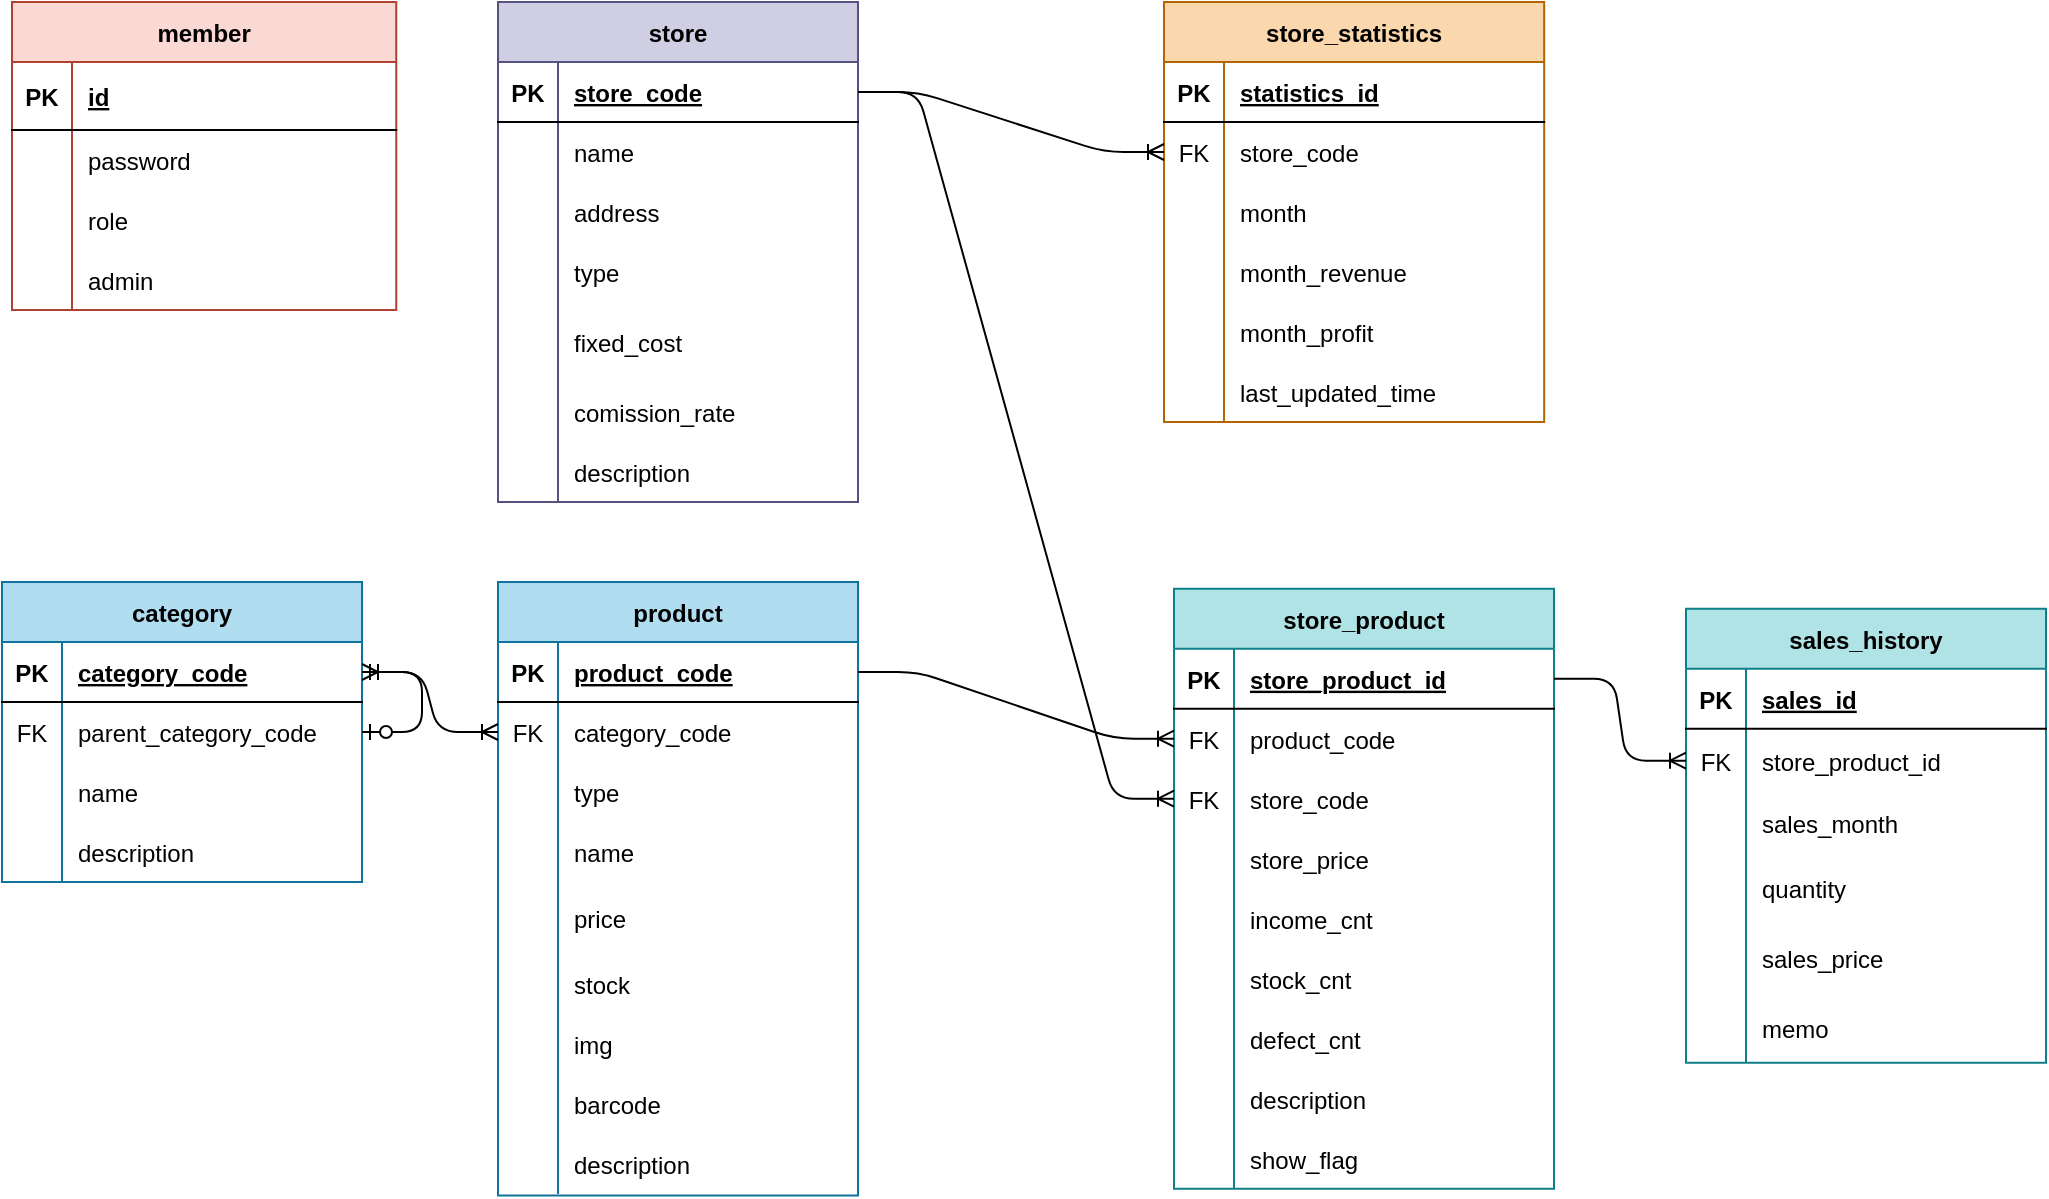 <mxfile>
    <diagram id="4Dqui2Ri7ZLVs7HuJa06" name="Page-1">
        <mxGraphModel dx="438" dy="916" grid="0" gridSize="10" guides="1" tooltips="1" connect="1" arrows="1" fold="1" page="1" pageScale="1" pageWidth="850" pageHeight="1100" background="#FFFFFF" math="0" shadow="0">
            <root>
                <mxCell id="0"/>
                <mxCell id="1" parent="0"/>
                <mxCell id="2" value="product" style="shape=table;startSize=30;container=1;collapsible=1;childLayout=tableLayout;fixedRows=1;rowLines=0;fontStyle=1;align=center;resizeLast=1;fillColor=#b1ddf0;labelBackgroundColor=none;strokeColor=#10739e;fontColor=#000000;" parent="1" vertex="1">
                    <mxGeometry x="1419" y="381" width="180" height="306.696" as="geometry"/>
                </mxCell>
                <mxCell id="3" value="" style="shape=tableRow;horizontal=0;startSize=0;swimlaneHead=0;swimlaneBody=0;collapsible=0;dropTarget=0;points=[[0,0.5],[1,0.5]];portConstraint=eastwest;top=0;left=0;right=0;bottom=1;fillColor=none;labelBackgroundColor=none;fontColor=#000000;strokeColor=#000000;" parent="2" vertex="1">
                    <mxGeometry y="30" width="180" height="30" as="geometry"/>
                </mxCell>
                <mxCell id="4" value="PK" style="shape=partialRectangle;connectable=0;top=0;left=0;bottom=0;right=0;fontStyle=1;overflow=hidden;fillColor=none;labelBackgroundColor=none;fontColor=#000000;strokeColor=#000000;" parent="3" vertex="1">
                    <mxGeometry width="30" height="30" as="geometry">
                        <mxRectangle width="30" height="30" as="alternateBounds"/>
                    </mxGeometry>
                </mxCell>
                <mxCell id="5" value="product_code" style="shape=partialRectangle;connectable=0;top=0;left=0;bottom=0;right=0;align=left;spacingLeft=6;fontStyle=5;overflow=hidden;fillColor=none;labelBackgroundColor=none;fontColor=#000000;strokeColor=#000000;" parent="3" vertex="1">
                    <mxGeometry x="30" width="150" height="30" as="geometry">
                        <mxRectangle width="150" height="30" as="alternateBounds"/>
                    </mxGeometry>
                </mxCell>
                <mxCell id="35" value="" style="shape=tableRow;horizontal=0;startSize=0;swimlaneHead=0;swimlaneBody=0;collapsible=0;dropTarget=0;points=[[0,0.5],[1,0.5]];portConstraint=eastwest;top=0;left=0;right=0;bottom=0;fillColor=none;labelBackgroundColor=none;fontColor=#000000;strokeColor=#000000;" parent="2" vertex="1">
                    <mxGeometry y="60" width="180" height="30" as="geometry"/>
                </mxCell>
                <mxCell id="36" value="FK" style="shape=partialRectangle;connectable=0;top=0;left=0;bottom=0;right=0;editable=1;overflow=hidden;fillColor=none;labelBackgroundColor=none;fontColor=#000000;strokeColor=#000000;" parent="35" vertex="1">
                    <mxGeometry width="30" height="30" as="geometry">
                        <mxRectangle width="30" height="30" as="alternateBounds"/>
                    </mxGeometry>
                </mxCell>
                <mxCell id="37" value="category_code " style="shape=partialRectangle;connectable=0;top=0;left=0;bottom=0;right=0;align=left;spacingLeft=6;overflow=hidden;fillColor=none;labelBackgroundColor=none;fontColor=#000000;strokeColor=#000000;" parent="35" vertex="1">
                    <mxGeometry x="30" width="150" height="30" as="geometry">
                        <mxRectangle width="150" height="30" as="alternateBounds"/>
                    </mxGeometry>
                </mxCell>
                <mxCell id="411" value="" style="shape=tableRow;horizontal=0;startSize=0;swimlaneHead=0;swimlaneBody=0;collapsible=0;dropTarget=0;points=[[0,0.5],[1,0.5]];portConstraint=eastwest;top=0;left=0;right=0;bottom=0;fillColor=none;labelBackgroundColor=none;fontColor=#000000;strokeColor=#000000;" parent="2" vertex="1">
                    <mxGeometry y="90" width="180" height="30" as="geometry"/>
                </mxCell>
                <mxCell id="412" value="" style="shape=partialRectangle;connectable=0;top=0;left=0;bottom=0;right=0;editable=1;overflow=hidden;fillColor=none;labelBackgroundColor=none;fontColor=#000000;strokeColor=#000000;" parent="411" vertex="1">
                    <mxGeometry width="30" height="30" as="geometry">
                        <mxRectangle width="30" height="30" as="alternateBounds"/>
                    </mxGeometry>
                </mxCell>
                <mxCell id="413" value="type" style="shape=partialRectangle;connectable=0;top=0;left=0;bottom=0;right=0;align=left;spacingLeft=6;overflow=hidden;fillColor=none;labelBackgroundColor=none;fontColor=#000000;strokeColor=#000000;" parent="411" vertex="1">
                    <mxGeometry x="30" width="150" height="30" as="geometry">
                        <mxRectangle width="150" height="30" as="alternateBounds"/>
                    </mxGeometry>
                </mxCell>
                <mxCell id="6" value="" style="shape=tableRow;horizontal=0;startSize=0;swimlaneHead=0;swimlaneBody=0;collapsible=0;dropTarget=0;points=[[0,0.5],[1,0.5]];portConstraint=eastwest;top=0;left=0;right=0;bottom=0;fillColor=none;labelBackgroundColor=none;fontColor=#000000;strokeColor=#000000;" parent="2" vertex="1">
                    <mxGeometry y="120" width="180" height="30" as="geometry"/>
                </mxCell>
                <mxCell id="7" value="" style="shape=partialRectangle;connectable=0;top=0;left=0;bottom=0;right=0;editable=1;overflow=hidden;fillColor=none;labelBackgroundColor=none;fontColor=#000000;strokeColor=#000000;" parent="6" vertex="1">
                    <mxGeometry width="30" height="30" as="geometry">
                        <mxRectangle width="30" height="30" as="alternateBounds"/>
                    </mxGeometry>
                </mxCell>
                <mxCell id="8" value="name" style="shape=partialRectangle;connectable=0;top=0;left=0;bottom=0;right=0;align=left;spacingLeft=6;overflow=hidden;fillColor=none;labelBackgroundColor=none;fontColor=#000000;strokeColor=#000000;" parent="6" vertex="1">
                    <mxGeometry x="30" width="150" height="30" as="geometry">
                        <mxRectangle width="150" height="30" as="alternateBounds"/>
                    </mxGeometry>
                </mxCell>
                <mxCell id="375" value="" style="shape=tableRow;horizontal=0;startSize=0;swimlaneHead=0;swimlaneBody=0;collapsible=0;dropTarget=0;points=[[0,0.5],[1,0.5]];portConstraint=eastwest;top=0;left=0;right=0;bottom=0;fillColor=none;labelBackgroundColor=none;fontColor=#000000;strokeColor=#000000;" parent="2" vertex="1">
                    <mxGeometry y="150" width="180" height="36" as="geometry"/>
                </mxCell>
                <mxCell id="376" value="" style="shape=partialRectangle;connectable=0;top=0;left=0;bottom=0;right=0;editable=1;overflow=hidden;fillColor=none;labelBackgroundColor=none;fontColor=#000000;strokeColor=#000000;" parent="375" vertex="1">
                    <mxGeometry width="30" height="36" as="geometry">
                        <mxRectangle width="30" height="36" as="alternateBounds"/>
                    </mxGeometry>
                </mxCell>
                <mxCell id="377" value="price" style="shape=partialRectangle;connectable=0;top=0;left=0;bottom=0;right=0;align=left;spacingLeft=6;overflow=hidden;fillColor=none;labelBackgroundColor=none;fontColor=#000000;strokeColor=#000000;" parent="375" vertex="1">
                    <mxGeometry x="30" width="150" height="36" as="geometry">
                        <mxRectangle width="150" height="36" as="alternateBounds"/>
                    </mxGeometry>
                </mxCell>
                <mxCell id="12" value="" style="shape=tableRow;horizontal=0;startSize=0;swimlaneHead=0;swimlaneBody=0;collapsible=0;dropTarget=0;points=[[0,0.5],[1,0.5]];portConstraint=eastwest;top=0;left=0;right=0;bottom=0;fillColor=none;labelBackgroundColor=none;fontColor=#000000;strokeColor=#000000;" parent="2" vertex="1">
                    <mxGeometry y="186" width="180" height="30" as="geometry"/>
                </mxCell>
                <mxCell id="13" value="" style="shape=partialRectangle;connectable=0;top=0;left=0;bottom=0;right=0;editable=1;overflow=hidden;fillColor=none;labelBackgroundColor=none;fontColor=#000000;strokeColor=#000000;" parent="12" vertex="1">
                    <mxGeometry width="30" height="30" as="geometry">
                        <mxRectangle width="30" height="30" as="alternateBounds"/>
                    </mxGeometry>
                </mxCell>
                <mxCell id="14" value="stock" style="shape=partialRectangle;connectable=0;top=0;left=0;bottom=0;right=0;align=left;spacingLeft=6;overflow=hidden;fillColor=none;labelBackgroundColor=none;fontColor=#000000;strokeColor=#000000;" parent="12" vertex="1">
                    <mxGeometry x="30" width="150" height="30" as="geometry">
                        <mxRectangle width="150" height="30" as="alternateBounds"/>
                    </mxGeometry>
                </mxCell>
                <mxCell id="15" value="" style="shape=tableRow;horizontal=0;startSize=0;swimlaneHead=0;swimlaneBody=0;collapsible=0;dropTarget=0;points=[[0,0.5],[1,0.5]];portConstraint=eastwest;top=0;left=0;right=0;bottom=0;fillColor=none;labelBackgroundColor=none;fontColor=#000000;strokeColor=#000000;" parent="2" vertex="1">
                    <mxGeometry y="216" width="180" height="30" as="geometry"/>
                </mxCell>
                <mxCell id="16" value="" style="shape=partialRectangle;connectable=0;top=0;left=0;bottom=0;right=0;editable=1;overflow=hidden;fillColor=none;labelBackgroundColor=none;fontColor=#000000;strokeColor=#000000;" parent="15" vertex="1">
                    <mxGeometry width="30" height="30" as="geometry">
                        <mxRectangle width="30" height="30" as="alternateBounds"/>
                    </mxGeometry>
                </mxCell>
                <mxCell id="17" value="img" style="shape=partialRectangle;connectable=0;top=0;left=0;bottom=0;right=0;align=left;spacingLeft=6;overflow=hidden;fillColor=none;labelBackgroundColor=none;fontColor=#000000;strokeColor=#000000;" parent="15" vertex="1">
                    <mxGeometry x="30" width="150" height="30" as="geometry">
                        <mxRectangle width="150" height="30" as="alternateBounds"/>
                    </mxGeometry>
                </mxCell>
                <mxCell id="153" value="" style="shape=tableRow;horizontal=0;startSize=0;swimlaneHead=0;swimlaneBody=0;collapsible=0;dropTarget=0;points=[[0,0.5],[1,0.5]];portConstraint=eastwest;top=0;left=0;right=0;bottom=0;fillColor=none;labelBackgroundColor=none;fontColor=#000000;strokeColor=#000000;" parent="2" vertex="1">
                    <mxGeometry y="246" width="180" height="30" as="geometry"/>
                </mxCell>
                <mxCell id="154" value="" style="shape=partialRectangle;connectable=0;top=0;left=0;bottom=0;right=0;editable=1;overflow=hidden;fillColor=none;labelBackgroundColor=none;fontColor=#000000;strokeColor=#000000;" parent="153" vertex="1">
                    <mxGeometry width="30" height="30" as="geometry">
                        <mxRectangle width="30" height="30" as="alternateBounds"/>
                    </mxGeometry>
                </mxCell>
                <mxCell id="155" value="barcode" style="shape=partialRectangle;connectable=0;top=0;left=0;bottom=0;right=0;align=left;spacingLeft=6;overflow=hidden;fillColor=none;labelBackgroundColor=none;fontColor=#000000;strokeColor=#000000;" parent="153" vertex="1">
                    <mxGeometry x="30" width="150" height="30" as="geometry">
                        <mxRectangle width="150" height="30" as="alternateBounds"/>
                    </mxGeometry>
                </mxCell>
                <mxCell id="159" value="" style="shape=tableRow;horizontal=0;startSize=0;swimlaneHead=0;swimlaneBody=0;collapsible=0;dropTarget=0;points=[[0,0.5],[1,0.5]];portConstraint=eastwest;top=0;left=0;right=0;bottom=0;fillColor=none;labelBackgroundColor=none;fontColor=#000000;strokeColor=#000000;" parent="2" vertex="1">
                    <mxGeometry y="276" width="180" height="30" as="geometry"/>
                </mxCell>
                <mxCell id="160" value="" style="shape=partialRectangle;connectable=0;top=0;left=0;bottom=0;right=0;editable=1;overflow=hidden;fillColor=none;labelBackgroundColor=none;fontColor=#000000;strokeColor=#000000;" parent="159" vertex="1">
                    <mxGeometry width="30" height="30" as="geometry">
                        <mxRectangle width="30" height="30" as="alternateBounds"/>
                    </mxGeometry>
                </mxCell>
                <mxCell id="161" value="description" style="shape=partialRectangle;connectable=0;top=0;left=0;bottom=0;right=0;align=left;spacingLeft=6;overflow=hidden;fillColor=none;labelBackgroundColor=none;fontColor=#000000;strokeColor=#000000;" parent="159" vertex="1">
                    <mxGeometry x="30" width="150" height="30" as="geometry">
                        <mxRectangle width="150" height="30" as="alternateBounds"/>
                    </mxGeometry>
                </mxCell>
                <mxCell id="18" value="category" style="shape=table;startSize=30;container=1;collapsible=1;childLayout=tableLayout;fixedRows=1;rowLines=0;fontStyle=1;align=center;resizeLast=1;fillColor=#b1ddf0;labelBackgroundColor=none;strokeColor=#10739e;fontColor=#000000;" parent="1" vertex="1">
                    <mxGeometry x="1171" y="381" width="180" height="150" as="geometry"/>
                </mxCell>
                <mxCell id="19" value="" style="shape=tableRow;horizontal=0;startSize=0;swimlaneHead=0;swimlaneBody=0;collapsible=0;dropTarget=0;points=[[0,0.5],[1,0.5]];portConstraint=eastwest;top=0;left=0;right=0;bottom=1;fillColor=none;labelBackgroundColor=none;fontColor=#000000;strokeColor=#000000;" parent="18" vertex="1">
                    <mxGeometry y="30" width="180" height="30" as="geometry"/>
                </mxCell>
                <mxCell id="20" value="PK" style="shape=partialRectangle;connectable=0;top=0;left=0;bottom=0;right=0;fontStyle=1;overflow=hidden;fillColor=none;labelBackgroundColor=none;fontColor=#000000;strokeColor=#000000;" parent="19" vertex="1">
                    <mxGeometry width="30" height="30" as="geometry">
                        <mxRectangle width="30" height="30" as="alternateBounds"/>
                    </mxGeometry>
                </mxCell>
                <mxCell id="21" value="category_code" style="shape=partialRectangle;connectable=0;top=0;left=0;bottom=0;right=0;align=left;spacingLeft=6;fontStyle=5;overflow=hidden;fillColor=none;labelBackgroundColor=none;fontColor=#000000;strokeColor=#000000;" parent="19" vertex="1">
                    <mxGeometry x="30" width="150" height="30" as="geometry">
                        <mxRectangle width="150" height="30" as="alternateBounds"/>
                    </mxGeometry>
                </mxCell>
                <mxCell id="22" value="" style="shape=tableRow;horizontal=0;startSize=0;swimlaneHead=0;swimlaneBody=0;collapsible=0;dropTarget=0;points=[[0,0.5],[1,0.5]];portConstraint=eastwest;top=0;left=0;right=0;bottom=0;fillColor=none;labelBackgroundColor=none;fontColor=#000000;strokeColor=#000000;" parent="18" vertex="1">
                    <mxGeometry y="60" width="180" height="30" as="geometry"/>
                </mxCell>
                <mxCell id="23" value="FK" style="shape=partialRectangle;connectable=0;top=0;left=0;bottom=0;right=0;editable=1;overflow=hidden;fillColor=none;labelBackgroundColor=none;fontColor=#000000;strokeColor=#000000;" parent="22" vertex="1">
                    <mxGeometry width="30" height="30" as="geometry">
                        <mxRectangle width="30" height="30" as="alternateBounds"/>
                    </mxGeometry>
                </mxCell>
                <mxCell id="24" value="parent_category_code" style="shape=partialRectangle;connectable=0;top=0;left=0;bottom=0;right=0;align=left;spacingLeft=6;overflow=hidden;fillColor=none;labelBackgroundColor=none;fontColor=#000000;strokeColor=#000000;" parent="22" vertex="1">
                    <mxGeometry x="30" width="150" height="30" as="geometry">
                        <mxRectangle width="150" height="30" as="alternateBounds"/>
                    </mxGeometry>
                </mxCell>
                <mxCell id="25" value="" style="shape=tableRow;horizontal=0;startSize=0;swimlaneHead=0;swimlaneBody=0;collapsible=0;dropTarget=0;points=[[0,0.5],[1,0.5]];portConstraint=eastwest;top=0;left=0;right=0;bottom=0;fillColor=none;labelBackgroundColor=none;fontColor=#000000;strokeColor=#000000;" parent="18" vertex="1">
                    <mxGeometry y="90" width="180" height="30" as="geometry"/>
                </mxCell>
                <mxCell id="26" value="" style="shape=partialRectangle;connectable=0;top=0;left=0;bottom=0;right=0;editable=1;overflow=hidden;fillColor=none;labelBackgroundColor=none;fontColor=#000000;strokeColor=#000000;" parent="25" vertex="1">
                    <mxGeometry width="30" height="30" as="geometry">
                        <mxRectangle width="30" height="30" as="alternateBounds"/>
                    </mxGeometry>
                </mxCell>
                <mxCell id="27" value="name" style="shape=partialRectangle;connectable=0;top=0;left=0;bottom=0;right=0;align=left;spacingLeft=6;overflow=hidden;fillColor=none;labelBackgroundColor=none;fontColor=#000000;strokeColor=#000000;" parent="25" vertex="1">
                    <mxGeometry x="30" width="150" height="30" as="geometry">
                        <mxRectangle width="150" height="30" as="alternateBounds"/>
                    </mxGeometry>
                </mxCell>
                <mxCell id="28" value="" style="shape=tableRow;horizontal=0;startSize=0;swimlaneHead=0;swimlaneBody=0;collapsible=0;dropTarget=0;points=[[0,0.5],[1,0.5]];portConstraint=eastwest;top=0;left=0;right=0;bottom=0;fillColor=none;labelBackgroundColor=none;fontColor=#000000;strokeColor=#000000;" parent="18" vertex="1">
                    <mxGeometry y="120" width="180" height="30" as="geometry"/>
                </mxCell>
                <mxCell id="29" value="" style="shape=partialRectangle;connectable=0;top=0;left=0;bottom=0;right=0;editable=1;overflow=hidden;fillColor=none;labelBackgroundColor=none;fontColor=#000000;strokeColor=#000000;" parent="28" vertex="1">
                    <mxGeometry width="30" height="30" as="geometry">
                        <mxRectangle width="30" height="30" as="alternateBounds"/>
                    </mxGeometry>
                </mxCell>
                <mxCell id="30" value="description" style="shape=partialRectangle;connectable=0;top=0;left=0;bottom=0;right=0;align=left;spacingLeft=6;overflow=hidden;fillColor=none;labelBackgroundColor=none;fontColor=#000000;strokeColor=#000000;" parent="28" vertex="1">
                    <mxGeometry x="30" width="150" height="30" as="geometry">
                        <mxRectangle width="150" height="30" as="alternateBounds"/>
                    </mxGeometry>
                </mxCell>
                <mxCell id="409" value="" style="edgeStyle=entityRelationEdgeStyle;fontSize=12;html=1;endArrow=ERoneToMany;startArrow=ERzeroToOne;strokeColor=#000000;" parent="18" source="22" target="19" edge="1">
                    <mxGeometry width="100" height="100" relative="1" as="geometry">
                        <mxPoint x="-143" y="133" as="sourcePoint"/>
                        <mxPoint x="-43" y="33" as="targetPoint"/>
                    </mxGeometry>
                </mxCell>
                <mxCell id="41" value="store" style="shape=table;startSize=30;container=1;collapsible=1;childLayout=tableLayout;fixedRows=1;rowLines=0;fontStyle=1;align=center;resizeLast=1;fillColor=#d0cee2;labelBackgroundColor=none;strokeColor=#56517e;fontColor=#000000;" parent="1" vertex="1">
                    <mxGeometry x="1419" y="91" width="180" height="250" as="geometry"/>
                </mxCell>
                <mxCell id="42" value="" style="shape=tableRow;horizontal=0;startSize=0;swimlaneHead=0;swimlaneBody=0;collapsible=0;dropTarget=0;points=[[0,0.5],[1,0.5]];portConstraint=eastwest;top=0;left=0;right=0;bottom=1;fillColor=none;labelBackgroundColor=none;fontColor=#000000;strokeColor=#000000;" parent="41" vertex="1">
                    <mxGeometry y="30" width="180" height="30" as="geometry"/>
                </mxCell>
                <mxCell id="43" value="PK" style="shape=partialRectangle;connectable=0;top=0;left=0;bottom=0;right=0;fontStyle=1;overflow=hidden;fillColor=none;labelBackgroundColor=none;fontColor=#000000;strokeColor=#000000;" parent="42" vertex="1">
                    <mxGeometry width="30" height="30" as="geometry">
                        <mxRectangle width="30" height="30" as="alternateBounds"/>
                    </mxGeometry>
                </mxCell>
                <mxCell id="44" value="store_code" style="shape=partialRectangle;connectable=0;top=0;left=0;bottom=0;right=0;align=left;spacingLeft=6;fontStyle=5;overflow=hidden;fillColor=none;labelBackgroundColor=none;fontColor=#000000;strokeColor=#000000;" parent="42" vertex="1">
                    <mxGeometry x="30" width="150" height="30" as="geometry">
                        <mxRectangle width="150" height="30" as="alternateBounds"/>
                    </mxGeometry>
                </mxCell>
                <mxCell id="48" value="" style="shape=tableRow;horizontal=0;startSize=0;swimlaneHead=0;swimlaneBody=0;collapsible=0;dropTarget=0;points=[[0,0.5],[1,0.5]];portConstraint=eastwest;top=0;left=0;right=0;bottom=0;fillColor=none;labelBackgroundColor=none;fontColor=#000000;strokeColor=#000000;" parent="41" vertex="1">
                    <mxGeometry y="60" width="180" height="30" as="geometry"/>
                </mxCell>
                <mxCell id="49" value="" style="shape=partialRectangle;connectable=0;top=0;left=0;bottom=0;right=0;editable=1;overflow=hidden;fillColor=none;labelBackgroundColor=none;fontColor=#000000;strokeColor=#000000;" parent="48" vertex="1">
                    <mxGeometry width="30" height="30" as="geometry">
                        <mxRectangle width="30" height="30" as="alternateBounds"/>
                    </mxGeometry>
                </mxCell>
                <mxCell id="50" value="name" style="shape=partialRectangle;connectable=0;top=0;left=0;bottom=0;right=0;align=left;spacingLeft=6;overflow=hidden;fillColor=none;labelBackgroundColor=none;fontColor=#000000;strokeColor=#000000;" parent="48" vertex="1">
                    <mxGeometry x="30" width="150" height="30" as="geometry">
                        <mxRectangle width="150" height="30" as="alternateBounds"/>
                    </mxGeometry>
                </mxCell>
                <mxCell id="51" value="" style="shape=tableRow;horizontal=0;startSize=0;swimlaneHead=0;swimlaneBody=0;collapsible=0;dropTarget=0;points=[[0,0.5],[1,0.5]];portConstraint=eastwest;top=0;left=0;right=0;bottom=0;fillColor=none;labelBackgroundColor=none;fontColor=#000000;strokeColor=#000000;" parent="41" vertex="1">
                    <mxGeometry y="90" width="180" height="30" as="geometry"/>
                </mxCell>
                <mxCell id="52" value="" style="shape=partialRectangle;connectable=0;top=0;left=0;bottom=0;right=0;editable=1;overflow=hidden;fillColor=none;labelBackgroundColor=none;fontColor=#000000;strokeColor=#000000;" parent="51" vertex="1">
                    <mxGeometry width="30" height="30" as="geometry">
                        <mxRectangle width="30" height="30" as="alternateBounds"/>
                    </mxGeometry>
                </mxCell>
                <mxCell id="53" value="address" style="shape=partialRectangle;connectable=0;top=0;left=0;bottom=0;right=0;align=left;spacingLeft=6;overflow=hidden;fillColor=none;labelBackgroundColor=none;fontColor=#000000;strokeColor=#000000;" parent="51" vertex="1">
                    <mxGeometry x="30" width="150" height="30" as="geometry">
                        <mxRectangle width="150" height="30" as="alternateBounds"/>
                    </mxGeometry>
                </mxCell>
                <mxCell id="57" value="" style="shape=tableRow;horizontal=0;startSize=0;swimlaneHead=0;swimlaneBody=0;collapsible=0;dropTarget=0;points=[[0,0.5],[1,0.5]];portConstraint=eastwest;top=0;left=0;right=0;bottom=0;fillColor=none;labelBackgroundColor=none;fontColor=#000000;strokeColor=#000000;" parent="41" vertex="1">
                    <mxGeometry y="120" width="180" height="30" as="geometry"/>
                </mxCell>
                <mxCell id="58" value="" style="shape=partialRectangle;connectable=0;top=0;left=0;bottom=0;right=0;editable=1;overflow=hidden;fillColor=none;labelBackgroundColor=none;fontColor=#000000;strokeColor=#000000;" parent="57" vertex="1">
                    <mxGeometry width="30" height="30" as="geometry">
                        <mxRectangle width="30" height="30" as="alternateBounds"/>
                    </mxGeometry>
                </mxCell>
                <mxCell id="59" value="type" style="shape=partialRectangle;connectable=0;top=0;left=0;bottom=0;right=0;align=left;spacingLeft=6;overflow=hidden;fillColor=none;labelBackgroundColor=none;fontColor=#000000;strokeColor=#000000;" parent="57" vertex="1">
                    <mxGeometry x="30" width="150" height="30" as="geometry">
                        <mxRectangle width="150" height="30" as="alternateBounds"/>
                    </mxGeometry>
                </mxCell>
                <mxCell id="54" value="" style="shape=tableRow;horizontal=0;startSize=0;swimlaneHead=0;swimlaneBody=0;collapsible=0;dropTarget=0;points=[[0,0.5],[1,0.5]];portConstraint=eastwest;top=0;left=0;right=0;bottom=0;fillColor=none;labelBackgroundColor=none;fontColor=#000000;strokeColor=#000000;" parent="41" vertex="1">
                    <mxGeometry y="150" width="180" height="40" as="geometry"/>
                </mxCell>
                <mxCell id="55" value="" style="shape=partialRectangle;connectable=0;top=0;left=0;bottom=0;right=0;editable=1;overflow=hidden;fillColor=none;labelBackgroundColor=none;fontColor=#000000;strokeColor=#000000;" parent="54" vertex="1">
                    <mxGeometry width="30" height="40" as="geometry">
                        <mxRectangle width="30" height="40" as="alternateBounds"/>
                    </mxGeometry>
                </mxCell>
                <mxCell id="56" value="fixed_cost" style="shape=partialRectangle;connectable=0;top=0;left=0;bottom=0;right=0;align=left;spacingLeft=6;overflow=hidden;fillColor=none;labelBackgroundColor=none;fontColor=#000000;strokeColor=#000000;" parent="54" vertex="1">
                    <mxGeometry x="30" width="150" height="40" as="geometry">
                        <mxRectangle width="150" height="40" as="alternateBounds"/>
                    </mxGeometry>
                </mxCell>
                <mxCell id="99" value="" style="shape=tableRow;horizontal=0;startSize=0;swimlaneHead=0;swimlaneBody=0;collapsible=0;dropTarget=0;points=[[0,0.5],[1,0.5]];portConstraint=eastwest;top=0;left=0;right=0;bottom=0;fillColor=none;labelBackgroundColor=none;fontColor=#000000;strokeColor=#000000;" parent="41" vertex="1">
                    <mxGeometry y="190" width="180" height="30" as="geometry"/>
                </mxCell>
                <mxCell id="100" value="" style="shape=partialRectangle;connectable=0;top=0;left=0;bottom=0;right=0;editable=1;overflow=hidden;fillColor=none;labelBackgroundColor=none;fontColor=#000000;strokeColor=#000000;" parent="99" vertex="1">
                    <mxGeometry width="30" height="30" as="geometry">
                        <mxRectangle width="30" height="30" as="alternateBounds"/>
                    </mxGeometry>
                </mxCell>
                <mxCell id="101" value="comission_rate" style="shape=partialRectangle;connectable=0;top=0;left=0;bottom=0;right=0;align=left;spacingLeft=6;overflow=hidden;fillColor=none;labelBackgroundColor=none;fontColor=#000000;strokeColor=#000000;" parent="99" vertex="1">
                    <mxGeometry x="30" width="150" height="30" as="geometry">
                        <mxRectangle width="150" height="30" as="alternateBounds"/>
                    </mxGeometry>
                </mxCell>
                <mxCell id="156" value="" style="shape=tableRow;horizontal=0;startSize=0;swimlaneHead=0;swimlaneBody=0;collapsible=0;dropTarget=0;points=[[0,0.5],[1,0.5]];portConstraint=eastwest;top=0;left=0;right=0;bottom=0;fillColor=none;labelBackgroundColor=none;fontColor=#000000;strokeColor=#000000;" parent="41" vertex="1">
                    <mxGeometry y="220" width="180" height="30" as="geometry"/>
                </mxCell>
                <mxCell id="157" value="" style="shape=partialRectangle;connectable=0;top=0;left=0;bottom=0;right=0;editable=1;overflow=hidden;fillColor=none;labelBackgroundColor=none;fontColor=#000000;strokeColor=#000000;" parent="156" vertex="1">
                    <mxGeometry width="30" height="30" as="geometry">
                        <mxRectangle width="30" height="30" as="alternateBounds"/>
                    </mxGeometry>
                </mxCell>
                <mxCell id="158" value="description" style="shape=partialRectangle;connectable=0;top=0;left=0;bottom=0;right=0;align=left;spacingLeft=6;overflow=hidden;fillColor=none;labelBackgroundColor=none;fontColor=#000000;strokeColor=#000000;" parent="156" vertex="1">
                    <mxGeometry x="30" width="150" height="30" as="geometry">
                        <mxRectangle width="150" height="30" as="alternateBounds"/>
                    </mxGeometry>
                </mxCell>
                <mxCell id="61" value="store_product" style="shape=table;startSize=30;container=1;collapsible=1;childLayout=tableLayout;fixedRows=1;rowLines=0;fontStyle=1;align=center;resizeLast=1;fillColor=#b0e3e6;labelBackgroundColor=none;strokeColor=#0e8088;fontColor=#000000;" parent="1" vertex="1">
                    <mxGeometry x="1757" y="384.35" width="190" height="300" as="geometry"/>
                </mxCell>
                <mxCell id="62" value="" style="shape=tableRow;horizontal=0;startSize=0;swimlaneHead=0;swimlaneBody=0;collapsible=0;dropTarget=0;points=[[0,0.5],[1,0.5]];portConstraint=eastwest;top=0;left=0;right=0;bottom=1;fillColor=none;labelBackgroundColor=none;fontColor=#000000;strokeColor=#000000;" parent="61" vertex="1">
                    <mxGeometry y="30" width="190" height="30" as="geometry"/>
                </mxCell>
                <mxCell id="63" value="PK" style="shape=partialRectangle;connectable=0;top=0;left=0;bottom=0;right=0;fontStyle=1;overflow=hidden;fillColor=none;labelBackgroundColor=none;fontColor=#000000;strokeColor=#000000;" parent="62" vertex="1">
                    <mxGeometry width="30" height="30" as="geometry">
                        <mxRectangle width="30" height="30" as="alternateBounds"/>
                    </mxGeometry>
                </mxCell>
                <mxCell id="64" value="store_product_id" style="shape=partialRectangle;connectable=0;top=0;left=0;bottom=0;right=0;align=left;spacingLeft=6;fontStyle=5;overflow=hidden;fillColor=none;labelBackgroundColor=none;fontColor=#000000;strokeColor=#000000;" parent="62" vertex="1">
                    <mxGeometry x="30" width="160" height="30" as="geometry">
                        <mxRectangle width="160" height="30" as="alternateBounds"/>
                    </mxGeometry>
                </mxCell>
                <mxCell id="68" value="" style="shape=tableRow;horizontal=0;startSize=0;swimlaneHead=0;swimlaneBody=0;collapsible=0;dropTarget=0;points=[[0,0.5],[1,0.5]];portConstraint=eastwest;top=0;left=0;right=0;bottom=0;fillColor=none;labelBackgroundColor=none;fontColor=#000000;strokeColor=#000000;" parent="61" vertex="1">
                    <mxGeometry y="60" width="190" height="30" as="geometry"/>
                </mxCell>
                <mxCell id="69" value="FK" style="shape=partialRectangle;connectable=0;top=0;left=0;bottom=0;right=0;editable=1;overflow=hidden;fillColor=none;labelBackgroundColor=none;fontColor=#000000;strokeColor=#000000;" parent="68" vertex="1">
                    <mxGeometry width="30" height="30" as="geometry">
                        <mxRectangle width="30" height="30" as="alternateBounds"/>
                    </mxGeometry>
                </mxCell>
                <mxCell id="70" value="product_code" style="shape=partialRectangle;connectable=0;top=0;left=0;bottom=0;right=0;align=left;spacingLeft=6;overflow=hidden;fillColor=none;labelBackgroundColor=none;fontColor=#000000;strokeColor=#000000;" parent="68" vertex="1">
                    <mxGeometry x="30" width="160" height="30" as="geometry">
                        <mxRectangle width="160" height="30" as="alternateBounds"/>
                    </mxGeometry>
                </mxCell>
                <mxCell id="65" value="" style="shape=tableRow;horizontal=0;startSize=0;swimlaneHead=0;swimlaneBody=0;collapsible=0;dropTarget=0;points=[[0,0.5],[1,0.5]];portConstraint=eastwest;top=0;left=0;right=0;bottom=0;fillColor=none;labelBackgroundColor=none;fontColor=#000000;strokeColor=#000000;" parent="61" vertex="1">
                    <mxGeometry y="90" width="190" height="30" as="geometry"/>
                </mxCell>
                <mxCell id="66" value="FK" style="shape=partialRectangle;connectable=0;top=0;left=0;bottom=0;right=0;editable=1;overflow=hidden;fillColor=none;labelBackgroundColor=none;fontColor=#000000;strokeColor=#000000;" parent="65" vertex="1">
                    <mxGeometry width="30" height="30" as="geometry">
                        <mxRectangle width="30" height="30" as="alternateBounds"/>
                    </mxGeometry>
                </mxCell>
                <mxCell id="67" value="store_code" style="shape=partialRectangle;connectable=0;top=0;left=0;bottom=0;right=0;align=left;spacingLeft=6;overflow=hidden;fillColor=none;labelBackgroundColor=none;fontColor=#000000;strokeColor=#000000;" parent="65" vertex="1">
                    <mxGeometry x="30" width="160" height="30" as="geometry">
                        <mxRectangle width="160" height="30" as="alternateBounds"/>
                    </mxGeometry>
                </mxCell>
                <mxCell id="372" value="" style="shape=tableRow;horizontal=0;startSize=0;swimlaneHead=0;swimlaneBody=0;collapsible=0;dropTarget=0;points=[[0,0.5],[1,0.5]];portConstraint=eastwest;top=0;left=0;right=0;bottom=0;fillColor=none;labelBackgroundColor=none;fontColor=#000000;strokeColor=#000000;" parent="61" vertex="1">
                    <mxGeometry y="120" width="190" height="30" as="geometry"/>
                </mxCell>
                <mxCell id="373" value="" style="shape=partialRectangle;connectable=0;top=0;left=0;bottom=0;right=0;editable=1;overflow=hidden;fillColor=none;labelBackgroundColor=none;fontColor=#000000;strokeColor=#000000;" parent="372" vertex="1">
                    <mxGeometry width="30" height="30" as="geometry">
                        <mxRectangle width="30" height="30" as="alternateBounds"/>
                    </mxGeometry>
                </mxCell>
                <mxCell id="374" value="store_price" style="shape=partialRectangle;connectable=0;top=0;left=0;bottom=0;right=0;align=left;spacingLeft=6;overflow=hidden;fillColor=none;labelBackgroundColor=none;fontColor=#000000;strokeColor=#000000;" parent="372" vertex="1">
                    <mxGeometry x="30" width="160" height="30" as="geometry">
                        <mxRectangle width="160" height="30" as="alternateBounds"/>
                    </mxGeometry>
                </mxCell>
                <mxCell id="397" value="" style="shape=tableRow;horizontal=0;startSize=0;swimlaneHead=0;swimlaneBody=0;collapsible=0;dropTarget=0;points=[[0,0.5],[1,0.5]];portConstraint=eastwest;top=0;left=0;right=0;bottom=0;fillColor=none;labelBackgroundColor=none;fontColor=#000000;strokeColor=#000000;" parent="61" vertex="1">
                    <mxGeometry y="150" width="190" height="30" as="geometry"/>
                </mxCell>
                <mxCell id="398" value="" style="shape=partialRectangle;connectable=0;top=0;left=0;bottom=0;right=0;editable=1;overflow=hidden;fillColor=none;labelBackgroundColor=none;fontColor=#000000;strokeColor=#000000;" parent="397" vertex="1">
                    <mxGeometry width="30" height="30" as="geometry">
                        <mxRectangle width="30" height="30" as="alternateBounds"/>
                    </mxGeometry>
                </mxCell>
                <mxCell id="399" value="income_cnt" style="shape=partialRectangle;connectable=0;top=0;left=0;bottom=0;right=0;align=left;spacingLeft=6;overflow=hidden;fillColor=none;labelBackgroundColor=none;fontColor=#000000;strokeColor=#000000;" parent="397" vertex="1">
                    <mxGeometry x="30" width="160" height="30" as="geometry">
                        <mxRectangle width="160" height="30" as="alternateBounds"/>
                    </mxGeometry>
                </mxCell>
                <mxCell id="71" value="" style="shape=tableRow;horizontal=0;startSize=0;swimlaneHead=0;swimlaneBody=0;collapsible=0;dropTarget=0;points=[[0,0.5],[1,0.5]];portConstraint=eastwest;top=0;left=0;right=0;bottom=0;fillColor=none;labelBackgroundColor=none;fontColor=#000000;strokeColor=#000000;" parent="61" vertex="1">
                    <mxGeometry y="180" width="190" height="30" as="geometry"/>
                </mxCell>
                <mxCell id="72" value="" style="shape=partialRectangle;connectable=0;top=0;left=0;bottom=0;right=0;editable=1;overflow=hidden;fillColor=none;labelBackgroundColor=none;fontColor=#000000;strokeColor=#000000;" parent="71" vertex="1">
                    <mxGeometry width="30" height="30" as="geometry">
                        <mxRectangle width="30" height="30" as="alternateBounds"/>
                    </mxGeometry>
                </mxCell>
                <mxCell id="73" value="stock_cnt" style="shape=partialRectangle;connectable=0;top=0;left=0;bottom=0;right=0;align=left;spacingLeft=6;overflow=hidden;fillColor=none;labelBackgroundColor=none;fontColor=#000000;strokeColor=#000000;" parent="71" vertex="1">
                    <mxGeometry x="30" width="160" height="30" as="geometry">
                        <mxRectangle width="160" height="30" as="alternateBounds"/>
                    </mxGeometry>
                </mxCell>
                <mxCell id="400" value="" style="shape=tableRow;horizontal=0;startSize=0;swimlaneHead=0;swimlaneBody=0;collapsible=0;dropTarget=0;points=[[0,0.5],[1,0.5]];portConstraint=eastwest;top=0;left=0;right=0;bottom=0;fillColor=none;labelBackgroundColor=none;fontColor=#000000;strokeColor=#000000;" parent="61" vertex="1">
                    <mxGeometry y="210" width="190" height="30" as="geometry"/>
                </mxCell>
                <mxCell id="401" value="" style="shape=partialRectangle;connectable=0;top=0;left=0;bottom=0;right=0;editable=1;overflow=hidden;fillColor=none;labelBackgroundColor=none;fontColor=#000000;strokeColor=#000000;" parent="400" vertex="1">
                    <mxGeometry width="30" height="30" as="geometry">
                        <mxRectangle width="30" height="30" as="alternateBounds"/>
                    </mxGeometry>
                </mxCell>
                <mxCell id="402" value="defect_cnt" style="shape=partialRectangle;connectable=0;top=0;left=0;bottom=0;right=0;align=left;spacingLeft=6;overflow=hidden;fillColor=none;labelBackgroundColor=none;fontColor=#000000;strokeColor=#000000;" parent="400" vertex="1">
                    <mxGeometry x="30" width="160" height="30" as="geometry">
                        <mxRectangle width="160" height="30" as="alternateBounds"/>
                    </mxGeometry>
                </mxCell>
                <mxCell id="219" value="" style="shape=tableRow;horizontal=0;startSize=0;swimlaneHead=0;swimlaneBody=0;collapsible=0;dropTarget=0;points=[[0,0.5],[1,0.5]];portConstraint=eastwest;top=0;left=0;right=0;bottom=0;fillColor=none;labelBackgroundColor=none;fontColor=#000000;strokeColor=#000000;" parent="61" vertex="1">
                    <mxGeometry y="240" width="190" height="30" as="geometry"/>
                </mxCell>
                <mxCell id="220" value="" style="shape=partialRectangle;connectable=0;top=0;left=0;bottom=0;right=0;editable=1;overflow=hidden;fillColor=none;labelBackgroundColor=none;fontColor=#000000;strokeColor=#000000;" parent="219" vertex="1">
                    <mxGeometry width="30" height="30" as="geometry">
                        <mxRectangle width="30" height="30" as="alternateBounds"/>
                    </mxGeometry>
                </mxCell>
                <mxCell id="221" value="description" style="shape=partialRectangle;connectable=0;top=0;left=0;bottom=0;right=0;align=left;spacingLeft=6;overflow=hidden;fillColor=none;labelBackgroundColor=none;fontColor=#000000;strokeColor=#000000;" parent="219" vertex="1">
                    <mxGeometry x="30" width="160" height="30" as="geometry">
                        <mxRectangle width="160" height="30" as="alternateBounds"/>
                    </mxGeometry>
                </mxCell>
                <mxCell id="403" value="" style="shape=tableRow;horizontal=0;startSize=0;swimlaneHead=0;swimlaneBody=0;collapsible=0;dropTarget=0;points=[[0,0.5],[1,0.5]];portConstraint=eastwest;top=0;left=0;right=0;bottom=0;fillColor=none;labelBackgroundColor=none;fontColor=#000000;strokeColor=#000000;" parent="61" vertex="1">
                    <mxGeometry y="270" width="190" height="30" as="geometry"/>
                </mxCell>
                <mxCell id="404" value="" style="shape=partialRectangle;connectable=0;top=0;left=0;bottom=0;right=0;editable=1;overflow=hidden;fillColor=none;labelBackgroundColor=none;fontColor=#000000;strokeColor=#000000;" parent="403" vertex="1">
                    <mxGeometry width="30" height="30" as="geometry">
                        <mxRectangle width="30" height="30" as="alternateBounds"/>
                    </mxGeometry>
                </mxCell>
                <mxCell id="405" value="show_flag" style="shape=partialRectangle;connectable=0;top=0;left=0;bottom=0;right=0;align=left;spacingLeft=6;overflow=hidden;fillColor=none;labelBackgroundColor=none;fontColor=#000000;strokeColor=#000000;" parent="403" vertex="1">
                    <mxGeometry x="30" width="160" height="30" as="geometry">
                        <mxRectangle width="160" height="30" as="alternateBounds"/>
                    </mxGeometry>
                </mxCell>
                <mxCell id="111" value="store_statistics" style="shape=table;startSize=30;container=1;collapsible=1;childLayout=tableLayout;fixedRows=1;rowLines=0;fontStyle=1;align=center;resizeLast=1;fillColor=#fad7ac;labelBackgroundColor=none;strokeColor=#b46504;fontColor=#000000;" parent="1" vertex="1">
                    <mxGeometry x="1752" y="91" width="190.085" height="210" as="geometry"/>
                </mxCell>
                <mxCell id="112" value="" style="shape=tableRow;horizontal=0;startSize=0;swimlaneHead=0;swimlaneBody=0;collapsible=0;dropTarget=0;points=[[0,0.5],[1,0.5]];portConstraint=eastwest;top=0;left=0;right=0;bottom=1;fillColor=none;labelBackgroundColor=none;fontColor=#000000;strokeColor=#000000;" parent="111" vertex="1">
                    <mxGeometry y="30" width="190.085" height="30" as="geometry"/>
                </mxCell>
                <mxCell id="113" value="PK" style="shape=partialRectangle;connectable=0;top=0;left=0;bottom=0;right=0;fontStyle=1;overflow=hidden;fillColor=none;labelBackgroundColor=none;fontColor=#000000;strokeColor=#000000;" parent="112" vertex="1">
                    <mxGeometry width="30" height="30" as="geometry">
                        <mxRectangle width="30" height="30" as="alternateBounds"/>
                    </mxGeometry>
                </mxCell>
                <mxCell id="114" value="statistics_id" style="shape=partialRectangle;connectable=0;top=0;left=0;bottom=0;right=0;align=left;spacingLeft=6;fontStyle=5;overflow=hidden;fillColor=none;labelBackgroundColor=none;fontColor=#000000;strokeColor=#000000;" parent="112" vertex="1">
                    <mxGeometry x="30" width="160.085" height="30" as="geometry">
                        <mxRectangle width="160.085" height="30" as="alternateBounds"/>
                    </mxGeometry>
                </mxCell>
                <mxCell id="115" value="" style="shape=tableRow;horizontal=0;startSize=0;swimlaneHead=0;swimlaneBody=0;collapsible=0;dropTarget=0;points=[[0,0.5],[1,0.5]];portConstraint=eastwest;top=0;left=0;right=0;bottom=0;fillColor=none;labelBackgroundColor=none;fontColor=#000000;strokeColor=#000000;" parent="111" vertex="1">
                    <mxGeometry y="60" width="190.085" height="30" as="geometry"/>
                </mxCell>
                <mxCell id="116" value="FK" style="shape=partialRectangle;connectable=0;top=0;left=0;bottom=0;right=0;editable=1;overflow=hidden;fillColor=none;labelBackgroundColor=none;fontColor=#000000;strokeColor=#000000;" parent="115" vertex="1">
                    <mxGeometry width="30" height="30" as="geometry">
                        <mxRectangle width="30" height="30" as="alternateBounds"/>
                    </mxGeometry>
                </mxCell>
                <mxCell id="117" value="store_code" style="shape=partialRectangle;connectable=0;top=0;left=0;bottom=0;right=0;align=left;spacingLeft=6;overflow=hidden;fillColor=none;labelBackgroundColor=none;fontColor=#000000;strokeColor=#000000;" parent="115" vertex="1">
                    <mxGeometry x="30" width="160.085" height="30" as="geometry">
                        <mxRectangle width="160.085" height="30" as="alternateBounds"/>
                    </mxGeometry>
                </mxCell>
                <mxCell id="121" value="" style="shape=tableRow;horizontal=0;startSize=0;swimlaneHead=0;swimlaneBody=0;collapsible=0;dropTarget=0;points=[[0,0.5],[1,0.5]];portConstraint=eastwest;top=0;left=0;right=0;bottom=0;fillColor=none;labelBackgroundColor=none;fontColor=#000000;strokeColor=#000000;" parent="111" vertex="1">
                    <mxGeometry y="90" width="190.085" height="30" as="geometry"/>
                </mxCell>
                <mxCell id="122" value="" style="shape=partialRectangle;connectable=0;top=0;left=0;bottom=0;right=0;editable=1;overflow=hidden;fillColor=none;labelBackgroundColor=none;fontColor=#000000;strokeColor=#000000;" parent="121" vertex="1">
                    <mxGeometry width="30" height="30" as="geometry">
                        <mxRectangle width="30" height="30" as="alternateBounds"/>
                    </mxGeometry>
                </mxCell>
                <mxCell id="123" value="month" style="shape=partialRectangle;connectable=0;top=0;left=0;bottom=0;right=0;align=left;spacingLeft=6;overflow=hidden;fillColor=none;labelBackgroundColor=none;fontColor=#000000;strokeColor=#000000;" parent="121" vertex="1">
                    <mxGeometry x="30" width="160.085" height="30" as="geometry">
                        <mxRectangle width="160.085" height="30" as="alternateBounds"/>
                    </mxGeometry>
                </mxCell>
                <mxCell id="124" value="" style="shape=tableRow;horizontal=0;startSize=0;swimlaneHead=0;swimlaneBody=0;collapsible=0;dropTarget=0;points=[[0,0.5],[1,0.5]];portConstraint=eastwest;top=0;left=0;right=0;bottom=0;fillColor=none;labelBackgroundColor=none;fontColor=#000000;strokeColor=#000000;" parent="111" vertex="1">
                    <mxGeometry y="120" width="190.085" height="30" as="geometry"/>
                </mxCell>
                <mxCell id="125" value="" style="shape=partialRectangle;connectable=0;top=0;left=0;bottom=0;right=0;editable=1;overflow=hidden;fillColor=none;labelBackgroundColor=none;fontColor=#000000;strokeColor=#000000;" parent="124" vertex="1">
                    <mxGeometry width="30" height="30" as="geometry">
                        <mxRectangle width="30" height="30" as="alternateBounds"/>
                    </mxGeometry>
                </mxCell>
                <mxCell id="126" value="month_revenue" style="shape=partialRectangle;connectable=0;top=0;left=0;bottom=0;right=0;align=left;spacingLeft=6;overflow=hidden;fillColor=none;labelBackgroundColor=none;fontColor=#000000;strokeColor=#000000;" parent="124" vertex="1">
                    <mxGeometry x="30" width="160.085" height="30" as="geometry">
                        <mxRectangle width="160.085" height="30" as="alternateBounds"/>
                    </mxGeometry>
                </mxCell>
                <mxCell id="225" value="" style="shape=tableRow;horizontal=0;startSize=0;swimlaneHead=0;swimlaneBody=0;collapsible=0;dropTarget=0;points=[[0,0.5],[1,0.5]];portConstraint=eastwest;top=0;left=0;right=0;bottom=0;fillColor=none;labelBackgroundColor=none;fontColor=#000000;strokeColor=#000000;" parent="111" vertex="1">
                    <mxGeometry y="150" width="190.085" height="30" as="geometry"/>
                </mxCell>
                <mxCell id="226" value="" style="shape=partialRectangle;connectable=0;top=0;left=0;bottom=0;right=0;editable=1;overflow=hidden;fillColor=none;labelBackgroundColor=none;fontColor=#000000;strokeColor=#000000;" parent="225" vertex="1">
                    <mxGeometry width="30" height="30" as="geometry">
                        <mxRectangle width="30" height="30" as="alternateBounds"/>
                    </mxGeometry>
                </mxCell>
                <mxCell id="227" value="month_profit" style="shape=partialRectangle;connectable=0;top=0;left=0;bottom=0;right=0;align=left;spacingLeft=6;overflow=hidden;fillColor=none;labelBackgroundColor=none;fontColor=#000000;strokeColor=#000000;" parent="225" vertex="1">
                    <mxGeometry x="30" width="160.085" height="30" as="geometry">
                        <mxRectangle width="160.085" height="30" as="alternateBounds"/>
                    </mxGeometry>
                </mxCell>
                <mxCell id="406" value="" style="shape=tableRow;horizontal=0;startSize=0;swimlaneHead=0;swimlaneBody=0;collapsible=0;dropTarget=0;points=[[0,0.5],[1,0.5]];portConstraint=eastwest;top=0;left=0;right=0;bottom=0;fillColor=none;labelBackgroundColor=none;fontColor=#000000;strokeColor=#000000;" parent="111" vertex="1">
                    <mxGeometry y="180" width="190.085" height="30" as="geometry"/>
                </mxCell>
                <mxCell id="407" value="" style="shape=partialRectangle;connectable=0;top=0;left=0;bottom=0;right=0;editable=1;overflow=hidden;fillColor=none;labelBackgroundColor=none;fontColor=#000000;strokeColor=#000000;" parent="406" vertex="1">
                    <mxGeometry width="30" height="30" as="geometry">
                        <mxRectangle width="30" height="30" as="alternateBounds"/>
                    </mxGeometry>
                </mxCell>
                <mxCell id="408" value="last_updated_time" style="shape=partialRectangle;connectable=0;top=0;left=0;bottom=0;right=0;align=left;spacingLeft=6;overflow=hidden;fillColor=none;labelBackgroundColor=none;fontColor=#000000;strokeColor=#000000;" parent="406" vertex="1">
                    <mxGeometry x="30" width="160.085" height="30" as="geometry">
                        <mxRectangle width="160.085" height="30" as="alternateBounds"/>
                    </mxGeometry>
                </mxCell>
                <mxCell id="266" value="" style="edgeStyle=entityRelationEdgeStyle;fontSize=12;html=1;endArrow=ERoneToMany;fillColor=none;fontColor=#000000;labelBackgroundColor=none;strokeColor=#000000;" parent="1" source="3" target="68" edge="1">
                    <mxGeometry width="100" height="100" relative="1" as="geometry">
                        <mxPoint x="1657" y="398" as="sourcePoint"/>
                        <mxPoint x="1757" y="298" as="targetPoint"/>
                    </mxGeometry>
                </mxCell>
                <mxCell id="268" value="" style="edgeStyle=entityRelationEdgeStyle;fontSize=12;html=1;endArrow=ERoneToMany;fillColor=none;fontColor=#000000;labelBackgroundColor=none;strokeColor=#000000;" parent="1" source="42" target="65" edge="1">
                    <mxGeometry width="100" height="100" relative="1" as="geometry">
                        <mxPoint x="1657" y="398" as="sourcePoint"/>
                        <mxPoint x="1757" y="298" as="targetPoint"/>
                    </mxGeometry>
                </mxCell>
                <mxCell id="270" value="" style="edgeStyle=entityRelationEdgeStyle;fontSize=12;html=1;endArrow=ERoneToMany;fillColor=none;fontColor=#000000;labelBackgroundColor=none;strokeColor=#000000;" parent="1" source="42" target="115" edge="1">
                    <mxGeometry width="100" height="100" relative="1" as="geometry">
                        <mxPoint x="1707" y="398" as="sourcePoint"/>
                        <mxPoint x="1607" y="478" as="targetPoint"/>
                    </mxGeometry>
                </mxCell>
                <mxCell id="273" value="member" style="shape=table;startSize=30;container=1;collapsible=1;childLayout=tableLayout;fixedRows=1;rowLines=0;fontStyle=1;align=center;resizeLast=1;fillColor=#fad9d5;labelBackgroundColor=none;strokeColor=#ae4132;fontColor=#000000;" parent="1" vertex="1">
                    <mxGeometry x="1176" y="91" width="192.124" height="154" as="geometry"/>
                </mxCell>
                <mxCell id="274" value="" style="shape=tableRow;horizontal=0;startSize=0;swimlaneHead=0;swimlaneBody=0;collapsible=0;dropTarget=0;points=[[0,0.5],[1,0.5]];portConstraint=eastwest;top=0;left=0;right=0;bottom=1;fillColor=none;labelBackgroundColor=none;fontColor=#000000;strokeColor=#000000;" parent="273" vertex="1">
                    <mxGeometry y="30" width="192.124" height="34" as="geometry"/>
                </mxCell>
                <mxCell id="275" value="PK" style="shape=partialRectangle;connectable=0;top=0;left=0;bottom=0;right=0;fontStyle=1;overflow=hidden;fillColor=none;labelBackgroundColor=none;fontColor=#000000;strokeColor=#000000;" parent="274" vertex="1">
                    <mxGeometry width="30" height="34" as="geometry">
                        <mxRectangle width="30" height="34" as="alternateBounds"/>
                    </mxGeometry>
                </mxCell>
                <mxCell id="276" value="id" style="shape=partialRectangle;connectable=0;top=0;left=0;bottom=0;right=0;align=left;spacingLeft=6;fontStyle=5;overflow=hidden;fillColor=none;labelBackgroundColor=none;fontColor=#000000;strokeColor=#000000;" parent="274" vertex="1">
                    <mxGeometry x="30" width="162.124" height="34" as="geometry">
                        <mxRectangle width="162.124" height="34" as="alternateBounds"/>
                    </mxGeometry>
                </mxCell>
                <mxCell id="277" value="" style="shape=tableRow;horizontal=0;startSize=0;swimlaneHead=0;swimlaneBody=0;collapsible=0;dropTarget=0;points=[[0,0.5],[1,0.5]];portConstraint=eastwest;top=0;left=0;right=0;bottom=0;fillColor=none;labelBackgroundColor=none;fontColor=#000000;strokeColor=#000000;" parent="273" vertex="1">
                    <mxGeometry y="64" width="192.124" height="30" as="geometry"/>
                </mxCell>
                <mxCell id="278" value="" style="shape=partialRectangle;connectable=0;top=0;left=0;bottom=0;right=0;editable=1;overflow=hidden;fillColor=none;labelBackgroundColor=none;fontColor=#000000;strokeColor=#000000;" parent="277" vertex="1">
                    <mxGeometry width="30" height="30" as="geometry">
                        <mxRectangle width="30" height="30" as="alternateBounds"/>
                    </mxGeometry>
                </mxCell>
                <mxCell id="279" value="password" style="shape=partialRectangle;connectable=0;top=0;left=0;bottom=0;right=0;align=left;spacingLeft=6;overflow=hidden;fillColor=none;labelBackgroundColor=none;fontColor=#000000;strokeColor=#000000;" parent="277" vertex="1">
                    <mxGeometry x="30" width="162.124" height="30" as="geometry">
                        <mxRectangle width="162.124" height="30" as="alternateBounds"/>
                    </mxGeometry>
                </mxCell>
                <mxCell id="280" value="" style="shape=tableRow;horizontal=0;startSize=0;swimlaneHead=0;swimlaneBody=0;collapsible=0;dropTarget=0;points=[[0,0.5],[1,0.5]];portConstraint=eastwest;top=0;left=0;right=0;bottom=0;fillColor=none;labelBackgroundColor=none;fontColor=#000000;strokeColor=#000000;" parent="273" vertex="1">
                    <mxGeometry y="94" width="192.124" height="30" as="geometry"/>
                </mxCell>
                <mxCell id="281" value="" style="shape=partialRectangle;connectable=0;top=0;left=0;bottom=0;right=0;editable=1;overflow=hidden;fillColor=none;labelBackgroundColor=none;fontColor=#000000;strokeColor=#000000;" parent="280" vertex="1">
                    <mxGeometry width="30" height="30" as="geometry">
                        <mxRectangle width="30" height="30" as="alternateBounds"/>
                    </mxGeometry>
                </mxCell>
                <mxCell id="282" value="role" style="shape=partialRectangle;connectable=0;top=0;left=0;bottom=0;right=0;align=left;spacingLeft=6;overflow=hidden;fillColor=none;labelBackgroundColor=none;fontColor=#000000;strokeColor=#000000;" parent="280" vertex="1">
                    <mxGeometry x="30" width="162.124" height="30" as="geometry">
                        <mxRectangle width="162.124" height="30" as="alternateBounds"/>
                    </mxGeometry>
                </mxCell>
                <mxCell id="283" value="" style="shape=tableRow;horizontal=0;startSize=0;swimlaneHead=0;swimlaneBody=0;collapsible=0;dropTarget=0;points=[[0,0.5],[1,0.5]];portConstraint=eastwest;top=0;left=0;right=0;bottom=0;fillColor=none;labelBackgroundColor=none;fontColor=#000000;strokeColor=#000000;" parent="273" vertex="1">
                    <mxGeometry y="124" width="192.124" height="30" as="geometry"/>
                </mxCell>
                <mxCell id="284" value="" style="shape=partialRectangle;connectable=0;top=0;left=0;bottom=0;right=0;editable=1;overflow=hidden;fillColor=none;labelBackgroundColor=none;fontColor=#000000;strokeColor=#000000;" parent="283" vertex="1">
                    <mxGeometry width="30" height="30" as="geometry">
                        <mxRectangle width="30" height="30" as="alternateBounds"/>
                    </mxGeometry>
                </mxCell>
                <mxCell id="285" value="admin" style="shape=partialRectangle;connectable=0;top=0;left=0;bottom=0;right=0;align=left;spacingLeft=6;overflow=hidden;fillColor=none;labelBackgroundColor=none;fontColor=#000000;strokeColor=#000000;" parent="283" vertex="1">
                    <mxGeometry x="30" width="162.124" height="30" as="geometry">
                        <mxRectangle width="162.124" height="30" as="alternateBounds"/>
                    </mxGeometry>
                </mxCell>
                <mxCell id="291" value="sales_history" style="shape=table;startSize=30;container=1;collapsible=1;childLayout=tableLayout;fixedRows=1;rowLines=0;fontStyle=1;align=center;resizeLast=1;fillColor=#b0e3e6;labelBackgroundColor=none;strokeColor=#0e8088;fontColor=#000000;" parent="1" vertex="1">
                    <mxGeometry x="2013" y="394.35" width="180" height="227" as="geometry"/>
                </mxCell>
                <mxCell id="292" value="" style="shape=tableRow;horizontal=0;startSize=0;swimlaneHead=0;swimlaneBody=0;collapsible=0;dropTarget=0;points=[[0,0.5],[1,0.5]];portConstraint=eastwest;top=0;left=0;right=0;bottom=1;fillColor=none;labelBackgroundColor=none;fontColor=#000000;strokeColor=#000000;" parent="291" vertex="1">
                    <mxGeometry y="30" width="180" height="30" as="geometry"/>
                </mxCell>
                <mxCell id="293" value="PK" style="shape=partialRectangle;connectable=0;top=0;left=0;bottom=0;right=0;fontStyle=1;overflow=hidden;fillColor=none;labelBackgroundColor=none;fontColor=#000000;strokeColor=#000000;" parent="292" vertex="1">
                    <mxGeometry width="30" height="30" as="geometry">
                        <mxRectangle width="30" height="30" as="alternateBounds"/>
                    </mxGeometry>
                </mxCell>
                <mxCell id="294" value="sales_id" style="shape=partialRectangle;connectable=0;top=0;left=0;bottom=0;right=0;align=left;spacingLeft=6;fontStyle=5;overflow=hidden;fillColor=none;labelBackgroundColor=none;fontColor=#000000;strokeColor=#000000;" parent="292" vertex="1">
                    <mxGeometry x="30" width="150" height="30" as="geometry">
                        <mxRectangle width="150" height="30" as="alternateBounds"/>
                    </mxGeometry>
                </mxCell>
                <mxCell id="298" value="" style="shape=tableRow;horizontal=0;startSize=0;swimlaneHead=0;swimlaneBody=0;collapsible=0;dropTarget=0;points=[[0,0.5],[1,0.5]];portConstraint=eastwest;top=0;left=0;right=0;bottom=0;fillColor=none;labelBackgroundColor=none;fontColor=#000000;strokeColor=#000000;" parent="291" vertex="1">
                    <mxGeometry y="60" width="180" height="32" as="geometry"/>
                </mxCell>
                <mxCell id="299" value="FK" style="shape=partialRectangle;connectable=0;top=0;left=0;bottom=0;right=0;editable=1;overflow=hidden;fillColor=none;labelBackgroundColor=none;fontColor=#000000;strokeColor=#000000;" parent="298" vertex="1">
                    <mxGeometry width="30" height="32" as="geometry">
                        <mxRectangle width="30" height="32" as="alternateBounds"/>
                    </mxGeometry>
                </mxCell>
                <mxCell id="300" value="store_product_id" style="shape=partialRectangle;connectable=0;top=0;left=0;bottom=0;right=0;align=left;spacingLeft=6;overflow=hidden;fillColor=none;labelBackgroundColor=none;fontColor=#000000;strokeColor=#000000;" parent="298" vertex="1">
                    <mxGeometry x="30" width="150" height="32" as="geometry">
                        <mxRectangle width="150" height="32" as="alternateBounds"/>
                    </mxGeometry>
                </mxCell>
                <mxCell id="301" value="" style="shape=tableRow;horizontal=0;startSize=0;swimlaneHead=0;swimlaneBody=0;collapsible=0;dropTarget=0;points=[[0,0.5],[1,0.5]];portConstraint=eastwest;top=0;left=0;right=0;bottom=0;fillColor=none;labelBackgroundColor=none;fontColor=#000000;strokeColor=#000000;" parent="291" vertex="1">
                    <mxGeometry y="92" width="180" height="30" as="geometry"/>
                </mxCell>
                <mxCell id="302" value="" style="shape=partialRectangle;connectable=0;top=0;left=0;bottom=0;right=0;editable=1;overflow=hidden;fillColor=none;labelBackgroundColor=none;fontColor=#000000;strokeColor=#000000;" parent="301" vertex="1">
                    <mxGeometry width="30" height="30" as="geometry">
                        <mxRectangle width="30" height="30" as="alternateBounds"/>
                    </mxGeometry>
                </mxCell>
                <mxCell id="303" value="sales_month" style="shape=partialRectangle;connectable=0;top=0;left=0;bottom=0;right=0;align=left;spacingLeft=6;overflow=hidden;fillColor=none;labelBackgroundColor=none;fontColor=#000000;strokeColor=#000000;" parent="301" vertex="1">
                    <mxGeometry x="30" width="150" height="30" as="geometry">
                        <mxRectangle width="150" height="30" as="alternateBounds"/>
                    </mxGeometry>
                </mxCell>
                <mxCell id="304" value="" style="shape=tableRow;horizontal=0;startSize=0;swimlaneHead=0;swimlaneBody=0;collapsible=0;dropTarget=0;points=[[0,0.5],[1,0.5]];portConstraint=eastwest;top=0;left=0;right=0;bottom=0;fillColor=none;labelBackgroundColor=none;fontColor=#000000;strokeColor=#000000;" parent="291" vertex="1">
                    <mxGeometry y="122" width="180" height="35" as="geometry"/>
                </mxCell>
                <mxCell id="305" value="" style="shape=partialRectangle;connectable=0;top=0;left=0;bottom=0;right=0;editable=1;overflow=hidden;fillColor=none;labelBackgroundColor=none;fontColor=#000000;strokeColor=#000000;" parent="304" vertex="1">
                    <mxGeometry width="30" height="35" as="geometry">
                        <mxRectangle width="30" height="35" as="alternateBounds"/>
                    </mxGeometry>
                </mxCell>
                <mxCell id="306" value="quantity" style="shape=partialRectangle;connectable=0;top=0;left=0;bottom=0;right=0;align=left;spacingLeft=6;overflow=hidden;fillColor=none;labelBackgroundColor=none;fontColor=#000000;strokeColor=#000000;" parent="304" vertex="1">
                    <mxGeometry x="30" width="150" height="35" as="geometry">
                        <mxRectangle width="150" height="35" as="alternateBounds"/>
                    </mxGeometry>
                </mxCell>
                <mxCell id="385" value="" style="shape=tableRow;horizontal=0;startSize=0;swimlaneHead=0;swimlaneBody=0;collapsible=0;dropTarget=0;points=[[0,0.5],[1,0.5]];portConstraint=eastwest;top=0;left=0;right=0;bottom=0;fillColor=none;labelBackgroundColor=none;fontColor=#000000;strokeColor=#000000;" parent="291" vertex="1">
                    <mxGeometry y="157" width="180" height="35" as="geometry"/>
                </mxCell>
                <mxCell id="386" value="" style="shape=partialRectangle;connectable=0;top=0;left=0;bottom=0;right=0;editable=1;overflow=hidden;fillColor=none;labelBackgroundColor=none;fontColor=#000000;strokeColor=#000000;" parent="385" vertex="1">
                    <mxGeometry width="30" height="35" as="geometry">
                        <mxRectangle width="30" height="35" as="alternateBounds"/>
                    </mxGeometry>
                </mxCell>
                <mxCell id="387" value="sales_price" style="shape=partialRectangle;connectable=0;top=0;left=0;bottom=0;right=0;align=left;spacingLeft=6;overflow=hidden;fillColor=none;labelBackgroundColor=none;fontColor=#000000;strokeColor=#000000;" parent="385" vertex="1">
                    <mxGeometry x="30" width="150" height="35" as="geometry">
                        <mxRectangle width="150" height="35" as="alternateBounds"/>
                    </mxGeometry>
                </mxCell>
                <mxCell id="394" value="" style="shape=tableRow;horizontal=0;startSize=0;swimlaneHead=0;swimlaneBody=0;collapsible=0;dropTarget=0;points=[[0,0.5],[1,0.5]];portConstraint=eastwest;top=0;left=0;right=0;bottom=0;fillColor=none;labelBackgroundColor=none;fontColor=#000000;strokeColor=#000000;" parent="291" vertex="1">
                    <mxGeometry y="192" width="180" height="35" as="geometry"/>
                </mxCell>
                <mxCell id="395" value="" style="shape=partialRectangle;connectable=0;top=0;left=0;bottom=0;right=0;editable=1;overflow=hidden;fillColor=none;labelBackgroundColor=none;fontColor=#000000;strokeColor=#000000;" parent="394" vertex="1">
                    <mxGeometry width="30" height="35" as="geometry">
                        <mxRectangle width="30" height="35" as="alternateBounds"/>
                    </mxGeometry>
                </mxCell>
                <mxCell id="396" value="memo" style="shape=partialRectangle;connectable=0;top=0;left=0;bottom=0;right=0;align=left;spacingLeft=6;overflow=hidden;fillColor=none;labelBackgroundColor=none;fontColor=#000000;strokeColor=#000000;" parent="394" vertex="1">
                    <mxGeometry x="30" width="150" height="35" as="geometry">
                        <mxRectangle width="150" height="35" as="alternateBounds"/>
                    </mxGeometry>
                </mxCell>
                <mxCell id="316" value="" style="edgeStyle=entityRelationEdgeStyle;fontSize=12;html=1;endArrow=ERoneToMany;fillColor=none;fontColor=#000000;labelBackgroundColor=none;strokeColor=#000000;" parent="1" source="62" target="298" edge="1">
                    <mxGeometry width="100" height="100" relative="1" as="geometry">
                        <mxPoint x="1959" y="431.35" as="sourcePoint"/>
                        <mxPoint x="1776" y="471.35" as="targetPoint"/>
                    </mxGeometry>
                </mxCell>
                <mxCell id="410" value="" style="edgeStyle=entityRelationEdgeStyle;fontSize=12;html=1;endArrow=ERoneToMany;startArrow=ERmandOne;strokeColor=#000000;" parent="1" source="19" target="35" edge="1">
                    <mxGeometry width="100" height="100" relative="1" as="geometry">
                        <mxPoint x="1343" y="551" as="sourcePoint"/>
                        <mxPoint x="1443" y="451" as="targetPoint"/>
                    </mxGeometry>
                </mxCell>
            </root>
        </mxGraphModel>
    </diagram>
</mxfile>